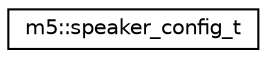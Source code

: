 digraph "Graphical Class Hierarchy"
{
 // LATEX_PDF_SIZE
  edge [fontname="Helvetica",fontsize="10",labelfontname="Helvetica",labelfontsize="10"];
  node [fontname="Helvetica",fontsize="10",shape=record];
  rankdir="LR";
  Node0 [label="m5::speaker_config_t",height=0.2,width=0.4,color="black", fillcolor="white", style="filled",URL="$structm5_1_1speaker__config__t.html",tooltip=" "];
}
